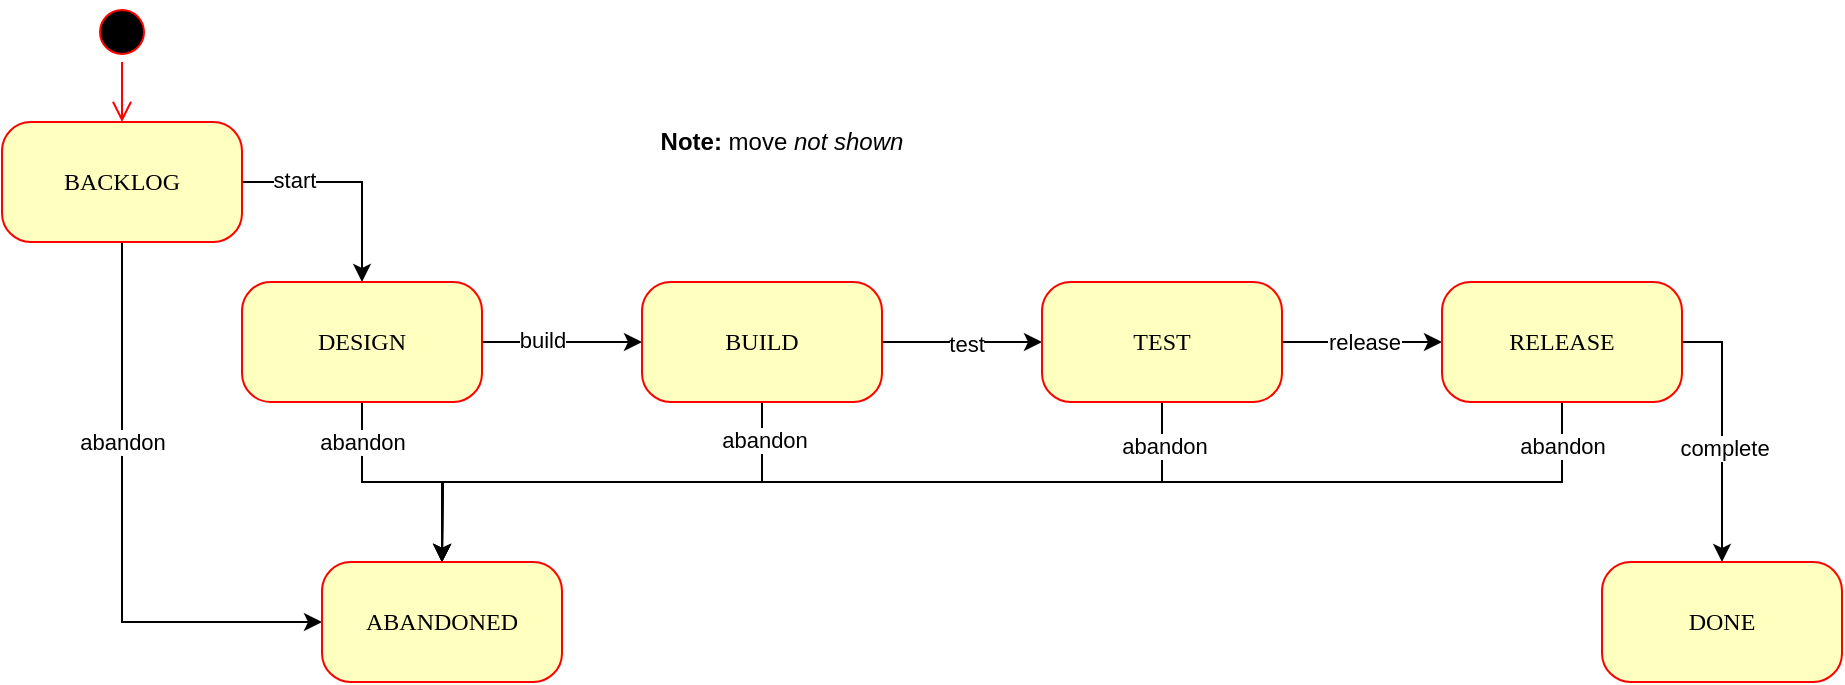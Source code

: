 <mxfile version="14.6.13" type="device"><diagram name="Page-1" id="58cdce13-f638-feb5-8d6f-7d28b1aa9fa0"><mxGraphModel dx="946" dy="672" grid="1" gridSize="10" guides="1" tooltips="1" connect="1" arrows="1" fold="1" page="1" pageScale="1" pageWidth="1100" pageHeight="850" background="#ffffff" math="0" shadow="0"><root><mxCell id="0"/><mxCell id="1" parent="0"/><mxCell id="382b91b5511bd0f7-1" value="" style="ellipse;html=1;shape=startState;fillColor=#000000;strokeColor=#ff0000;rounded=1;shadow=0;comic=0;labelBackgroundColor=none;fontFamily=Verdana;fontSize=12;fontColor=#000000;align=center;direction=south;" parent="1" vertex="1"><mxGeometry x="125" y="60" width="30" height="30" as="geometry"/></mxCell><mxCell id="rGDw01MhyhfWcXuUM4pm-8" value="" style="edgeStyle=orthogonalEdgeStyle;rounded=0;orthogonalLoop=1;jettySize=auto;html=1;exitX=1;exitY=0.5;exitDx=0;exitDy=0;" parent="1" source="382b91b5511bd0f7-6" target="rGDw01MhyhfWcXuUM4pm-7" edge="1"><mxGeometry relative="1" as="geometry"/></mxCell><mxCell id="rGDw01MhyhfWcXuUM4pm-23" value="start" style="edgeLabel;html=1;align=center;verticalAlign=middle;resizable=0;points=[];" parent="rGDw01MhyhfWcXuUM4pm-8" vertex="1" connectable="0"><mxGeometry x="-0.527" y="1" relative="1" as="geometry"><mxPoint as="offset"/></mxGeometry></mxCell><mxCell id="rGDw01MhyhfWcXuUM4pm-14" value="abandon" style="edgeStyle=orthogonalEdgeStyle;rounded=0;orthogonalLoop=1;jettySize=auto;html=1;exitX=0.5;exitY=1;exitDx=0;exitDy=0;entryX=0;entryY=0.5;entryDx=0;entryDy=0;" parent="1" source="382b91b5511bd0f7-6" target="rGDw01MhyhfWcXuUM4pm-6" edge="1"><mxGeometry x="-0.31" relative="1" as="geometry"><mxPoint as="offset"/></mxGeometry></mxCell><mxCell id="382b91b5511bd0f7-6" value="BACKLOG" style="rounded=1;whiteSpace=wrap;html=1;arcSize=24;fillColor=#ffffc0;strokeColor=#ff0000;shadow=0;comic=0;labelBackgroundColor=none;fontFamily=Verdana;fontSize=12;fontColor=#000000;align=center;" parent="1" vertex="1"><mxGeometry x="80" y="120" width="120" height="60" as="geometry"/></mxCell><mxCell id="2a3bc250acf0617d-9" style="edgeStyle=orthogonalEdgeStyle;html=1;labelBackgroundColor=none;endArrow=open;endSize=8;strokeColor=#ff0000;fontFamily=Verdana;fontSize=12;align=left;" parent="1" source="382b91b5511bd0f7-1" target="382b91b5511bd0f7-6" edge="1"><mxGeometry relative="1" as="geometry"/></mxCell><mxCell id="rGDw01MhyhfWcXuUM4pm-11" style="edgeStyle=orthogonalEdgeStyle;rounded=0;orthogonalLoop=1;jettySize=auto;html=1;exitX=1;exitY=0.5;exitDx=0;exitDy=0;entryX=0;entryY=0.5;entryDx=0;entryDy=0;" parent="1" source="rGDw01MhyhfWcXuUM4pm-2" target="rGDw01MhyhfWcXuUM4pm-3" edge="1"><mxGeometry relative="1" as="geometry"/></mxCell><mxCell id="rGDw01MhyhfWcXuUM4pm-25" value="test" style="edgeLabel;html=1;align=center;verticalAlign=middle;resizable=0;points=[];" parent="rGDw01MhyhfWcXuUM4pm-11" vertex="1" connectable="0"><mxGeometry x="0.05" y="-1" relative="1" as="geometry"><mxPoint as="offset"/></mxGeometry></mxCell><mxCell id="rGDw01MhyhfWcXuUM4pm-16" style="edgeStyle=orthogonalEdgeStyle;rounded=0;orthogonalLoop=1;jettySize=auto;html=1;exitX=0.5;exitY=1;exitDx=0;exitDy=0;" parent="1" source="rGDw01MhyhfWcXuUM4pm-2" edge="1"><mxGeometry relative="1" as="geometry"><mxPoint x="300" y="340" as="targetPoint"/></mxGeometry></mxCell><mxCell id="rGDw01MhyhfWcXuUM4pm-20" value="abandon" style="edgeLabel;html=1;align=center;verticalAlign=middle;resizable=0;points=[];" parent="rGDw01MhyhfWcXuUM4pm-16" vertex="1" connectable="0"><mxGeometry x="-0.842" y="1" relative="1" as="geometry"><mxPoint as="offset"/></mxGeometry></mxCell><mxCell id="rGDw01MhyhfWcXuUM4pm-2" value="BUILD" style="rounded=1;whiteSpace=wrap;html=1;arcSize=24;fillColor=#ffffc0;strokeColor=#ff0000;shadow=0;comic=0;labelBackgroundColor=none;fontFamily=Verdana;fontSize=12;fontColor=#000000;align=center;" parent="1" vertex="1"><mxGeometry x="400" y="200" width="120" height="60" as="geometry"/></mxCell><mxCell id="rGDw01MhyhfWcXuUM4pm-12" style="edgeStyle=orthogonalEdgeStyle;rounded=0;orthogonalLoop=1;jettySize=auto;html=1;exitX=1;exitY=0.5;exitDx=0;exitDy=0;entryX=0;entryY=0.5;entryDx=0;entryDy=0;" parent="1" source="rGDw01MhyhfWcXuUM4pm-3" target="rGDw01MhyhfWcXuUM4pm-4" edge="1"><mxGeometry relative="1" as="geometry"/></mxCell><mxCell id="rGDw01MhyhfWcXuUM4pm-26" value="release" style="edgeLabel;html=1;align=center;verticalAlign=middle;resizable=0;points=[];" parent="rGDw01MhyhfWcXuUM4pm-12" vertex="1" connectable="0"><mxGeometry x="0.025" relative="1" as="geometry"><mxPoint as="offset"/></mxGeometry></mxCell><mxCell id="rGDw01MhyhfWcXuUM4pm-17" style="edgeStyle=orthogonalEdgeStyle;rounded=0;orthogonalLoop=1;jettySize=auto;html=1;exitX=0.5;exitY=1;exitDx=0;exitDy=0;entryX=0.5;entryY=0;entryDx=0;entryDy=0;" parent="1" source="rGDw01MhyhfWcXuUM4pm-3" target="rGDw01MhyhfWcXuUM4pm-6" edge="1"><mxGeometry relative="1" as="geometry"/></mxCell><mxCell id="rGDw01MhyhfWcXuUM4pm-21" value="abandon" style="edgeLabel;html=1;align=center;verticalAlign=middle;resizable=0;points=[];" parent="rGDw01MhyhfWcXuUM4pm-17" vertex="1" connectable="0"><mxGeometry x="-0.9" y="1" relative="1" as="geometry"><mxPoint as="offset"/></mxGeometry></mxCell><mxCell id="rGDw01MhyhfWcXuUM4pm-3" value="TEST" style="rounded=1;whiteSpace=wrap;html=1;arcSize=24;fillColor=#ffffc0;strokeColor=#ff0000;shadow=0;comic=0;labelBackgroundColor=none;fontFamily=Verdana;fontSize=12;fontColor=#000000;align=center;" parent="1" vertex="1"><mxGeometry x="600" y="200" width="120" height="60" as="geometry"/></mxCell><mxCell id="rGDw01MhyhfWcXuUM4pm-13" style="edgeStyle=orthogonalEdgeStyle;rounded=0;orthogonalLoop=1;jettySize=auto;html=1;exitX=1;exitY=0.5;exitDx=0;exitDy=0;" parent="1" source="rGDw01MhyhfWcXuUM4pm-4" target="rGDw01MhyhfWcXuUM4pm-5" edge="1"><mxGeometry relative="1" as="geometry"><mxPoint x="950" y="270" as="targetPoint"/></mxGeometry></mxCell><mxCell id="rGDw01MhyhfWcXuUM4pm-27" value="complete" style="edgeLabel;html=1;align=center;verticalAlign=middle;resizable=0;points=[];" parent="rGDw01MhyhfWcXuUM4pm-13" vertex="1" connectable="0"><mxGeometry x="0.123" y="1" relative="1" as="geometry"><mxPoint as="offset"/></mxGeometry></mxCell><mxCell id="rGDw01MhyhfWcXuUM4pm-18" style="edgeStyle=orthogonalEdgeStyle;rounded=0;orthogonalLoop=1;jettySize=auto;html=1;exitX=0.5;exitY=1;exitDx=0;exitDy=0;" parent="1" source="rGDw01MhyhfWcXuUM4pm-4" edge="1"><mxGeometry relative="1" as="geometry"><mxPoint x="300" y="340" as="targetPoint"/></mxGeometry></mxCell><mxCell id="rGDw01MhyhfWcXuUM4pm-22" value="abandon" style="edgeLabel;html=1;align=center;verticalAlign=middle;resizable=0;points=[];" parent="rGDw01MhyhfWcXuUM4pm-18" vertex="1" connectable="0"><mxGeometry x="-0.932" relative="1" as="geometry"><mxPoint as="offset"/></mxGeometry></mxCell><mxCell id="rGDw01MhyhfWcXuUM4pm-4" value="RELEASE" style="rounded=1;whiteSpace=wrap;html=1;arcSize=24;fillColor=#ffffc0;strokeColor=#ff0000;shadow=0;comic=0;labelBackgroundColor=none;fontFamily=Verdana;fontSize=12;fontColor=#000000;align=center;" parent="1" vertex="1"><mxGeometry x="800" y="200" width="120" height="60" as="geometry"/></mxCell><mxCell id="rGDw01MhyhfWcXuUM4pm-5" value="DONE" style="rounded=1;whiteSpace=wrap;html=1;arcSize=24;fillColor=#ffffc0;strokeColor=#ff0000;shadow=0;comic=0;labelBackgroundColor=none;fontFamily=Verdana;fontSize=12;fontColor=#000000;align=center;" parent="1" vertex="1"><mxGeometry x="880" y="340" width="120" height="60" as="geometry"/></mxCell><mxCell id="rGDw01MhyhfWcXuUM4pm-6" value="ABANDONED" style="rounded=1;whiteSpace=wrap;html=1;arcSize=24;fillColor=#ffffc0;strokeColor=#ff0000;shadow=0;comic=0;labelBackgroundColor=none;fontFamily=Verdana;fontSize=12;fontColor=#000000;align=center;" parent="1" vertex="1"><mxGeometry x="240" y="340" width="120" height="60" as="geometry"/></mxCell><mxCell id="rGDw01MhyhfWcXuUM4pm-10" style="edgeStyle=orthogonalEdgeStyle;rounded=0;orthogonalLoop=1;jettySize=auto;html=1;exitX=1;exitY=0.5;exitDx=0;exitDy=0;entryX=0;entryY=0.5;entryDx=0;entryDy=0;" parent="1" source="rGDw01MhyhfWcXuUM4pm-7" target="rGDw01MhyhfWcXuUM4pm-2" edge="1"><mxGeometry relative="1" as="geometry"/></mxCell><mxCell id="rGDw01MhyhfWcXuUM4pm-24" value="build" style="edgeLabel;html=1;align=center;verticalAlign=middle;resizable=0;points=[];" parent="rGDw01MhyhfWcXuUM4pm-10" vertex="1" connectable="0"><mxGeometry x="-0.25" y="1" relative="1" as="geometry"><mxPoint as="offset"/></mxGeometry></mxCell><mxCell id="rGDw01MhyhfWcXuUM4pm-15" value="abandon" style="edgeStyle=orthogonalEdgeStyle;rounded=0;orthogonalLoop=1;jettySize=auto;html=1;exitX=0.5;exitY=1;exitDx=0;exitDy=0;entryX=0.5;entryY=0;entryDx=0;entryDy=0;" parent="1" source="rGDw01MhyhfWcXuUM4pm-7" target="rGDw01MhyhfWcXuUM4pm-6" edge="1"><mxGeometry x="-0.667" relative="1" as="geometry"><mxPoint as="offset"/></mxGeometry></mxCell><mxCell id="rGDw01MhyhfWcXuUM4pm-7" value="DESIGN" style="whiteSpace=wrap;html=1;rounded=1;shadow=0;fontFamily=Verdana;strokeColor=#ff0000;fillColor=#ffffc0;arcSize=24;comic=0;" parent="1" vertex="1"><mxGeometry x="200" y="200" width="120" height="60" as="geometry"/></mxCell><mxCell id="rGDw01MhyhfWcXuUM4pm-29" value="&lt;b&gt;Note:&lt;/b&gt; move &lt;i&gt;not shown&lt;/i&gt;" style="text;html=1;strokeColor=none;fillColor=none;align=center;verticalAlign=middle;whiteSpace=wrap;rounded=0;" parent="1" vertex="1"><mxGeometry x="370" y="120" width="200" height="20" as="geometry"/></mxCell></root></mxGraphModel></diagram></mxfile>
